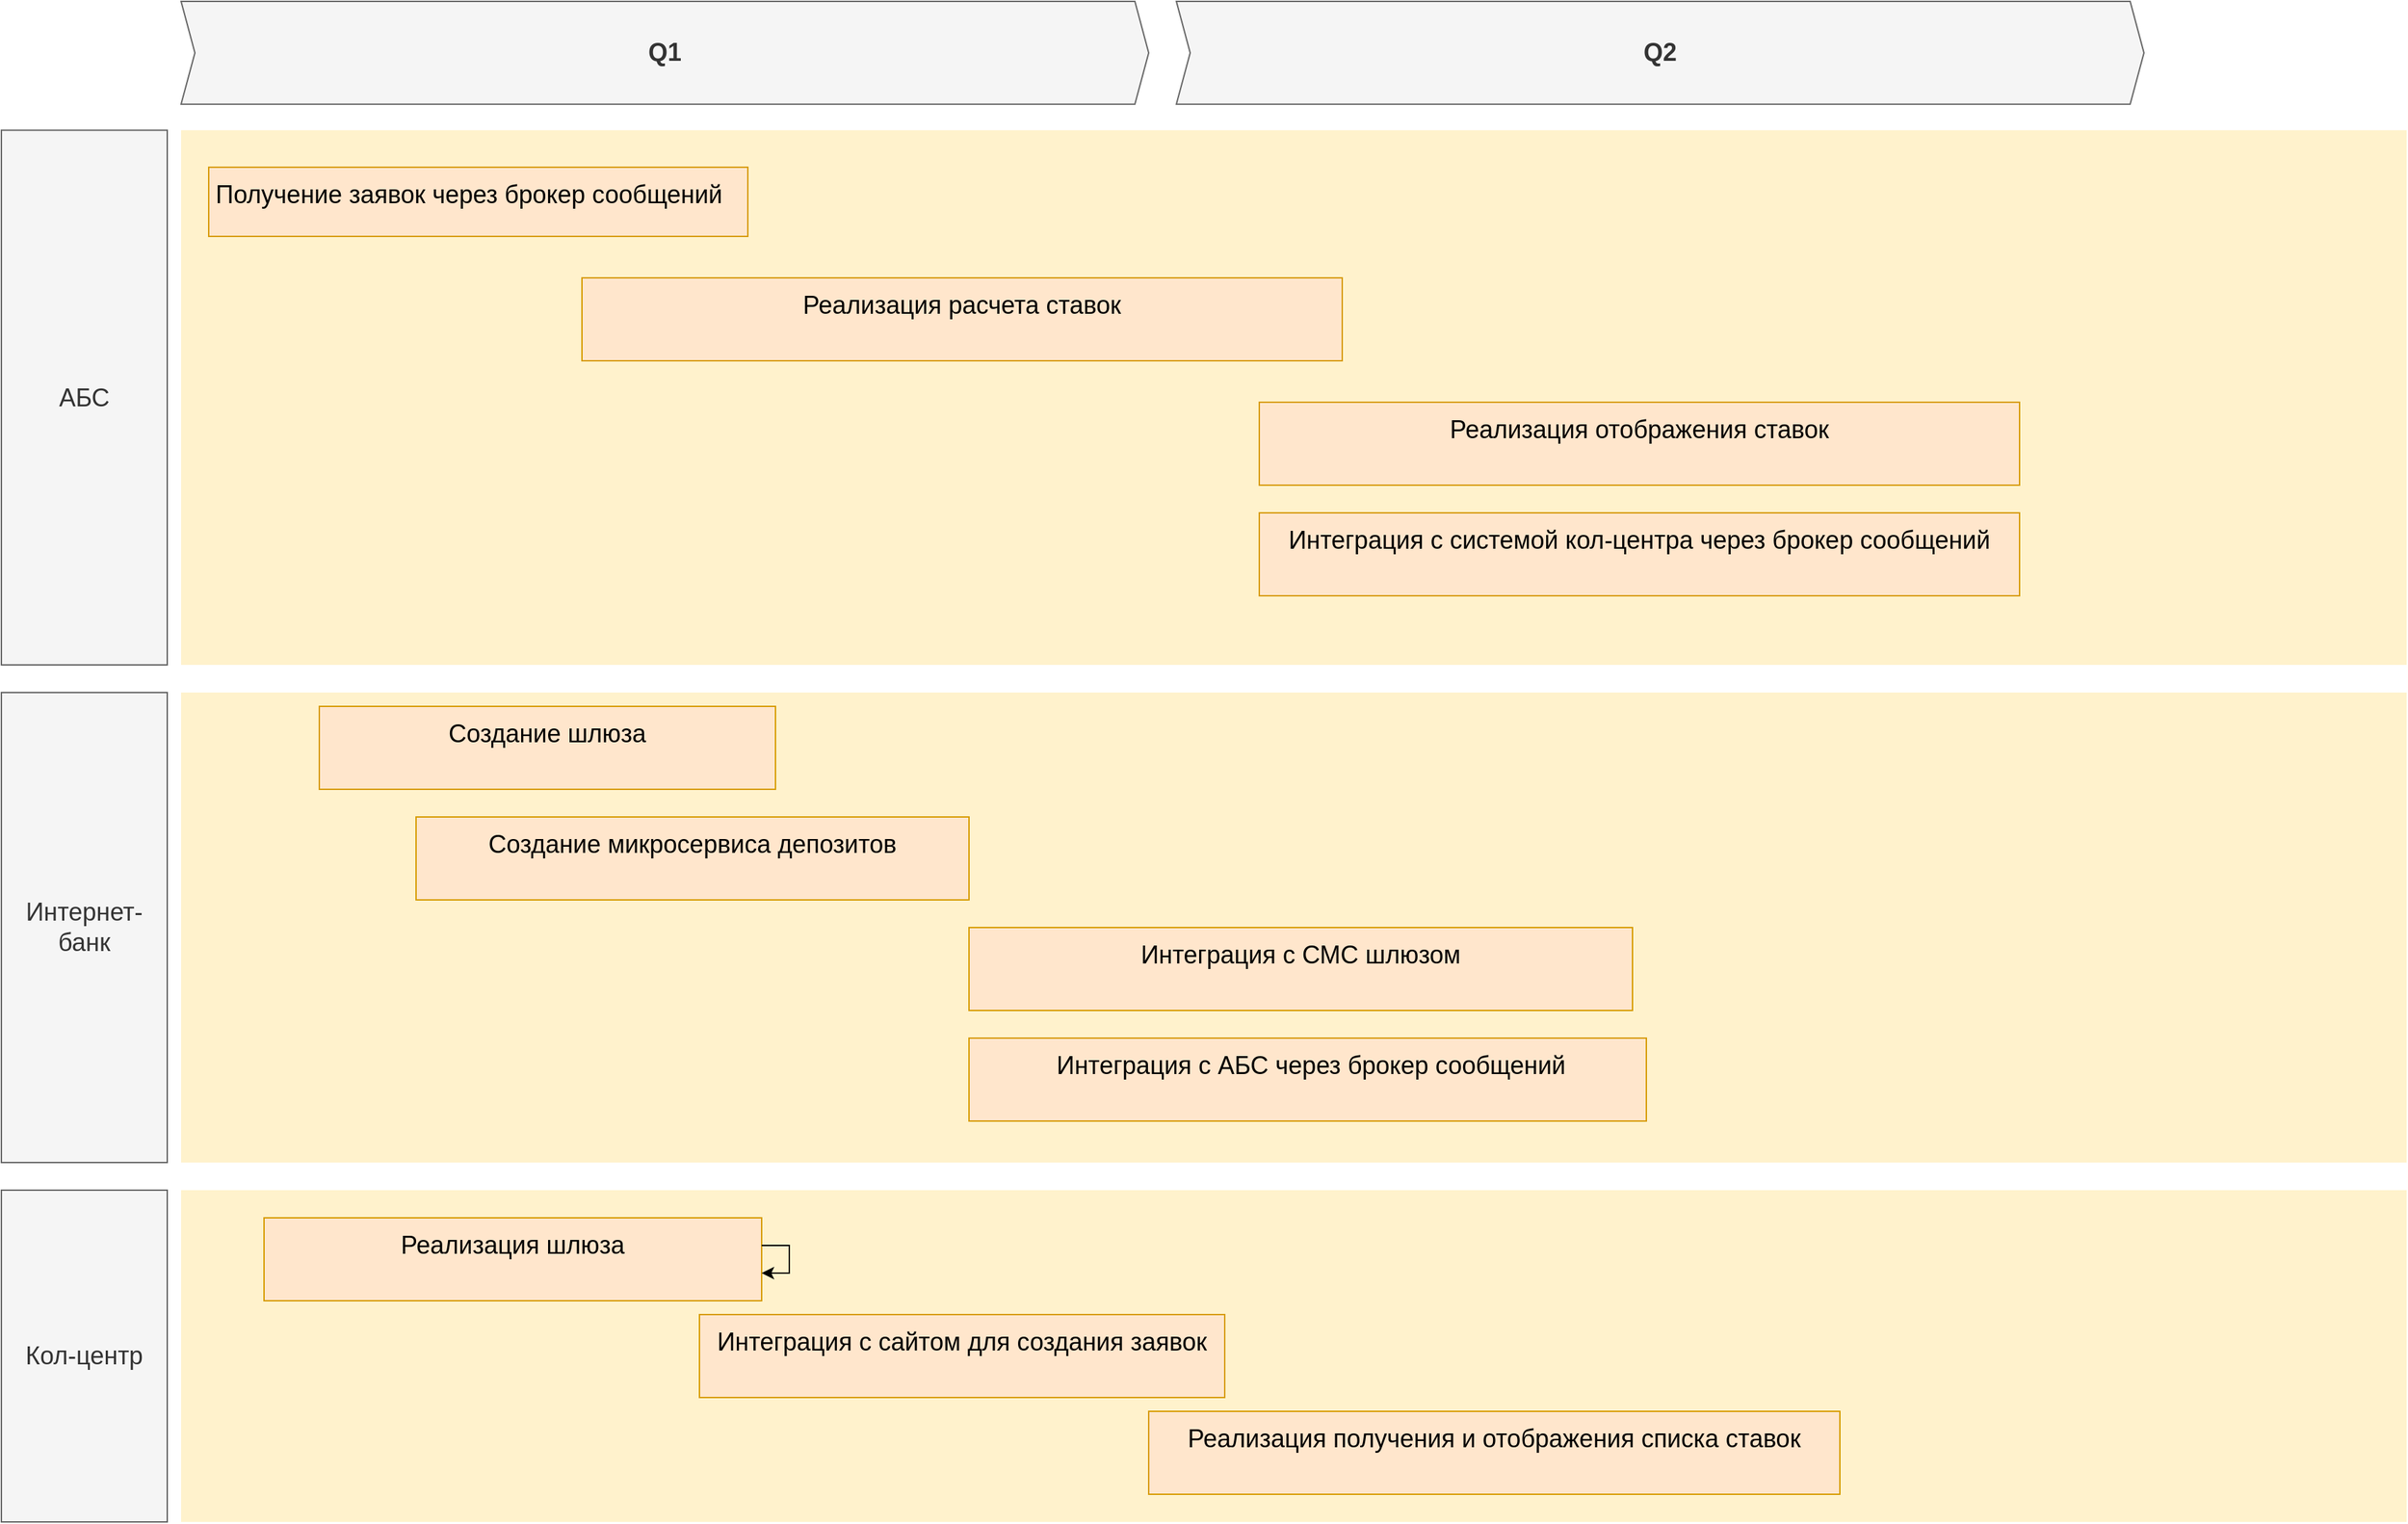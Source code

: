 <mxfile version="27.0.9" pages="2">
  <diagram id="1zcTAVt1k4KSup7FvAfL" name="Roadmap">
    <mxGraphModel dx="5151" dy="3752" grid="1" gridSize="10" guides="1" tooltips="1" connect="1" arrows="1" fold="1" page="1" pageScale="1" pageWidth="3300" pageHeight="2339" math="0" shadow="0">
      <root>
        <mxCell id="3D7FDG2aXA9G618_Kong-0" />
        <mxCell id="3D7FDG2aXA9G618_Kong-1" parent="3D7FDG2aXA9G618_Kong-0" />
        <mxCell id="wGroBH12Sy7-OgBsN0fJ-2" value="" style="shape=rect;fillColor=#fff2cc;strokeColor=none;fontSize=24;html=1;whiteSpace=wrap;align=left;verticalAlign=top;spacing=5;rounded=0;" parent="3D7FDG2aXA9G618_Kong-1" vertex="1">
          <mxGeometry x="-2500" y="-740" width="1610" height="340" as="geometry" />
        </mxCell>
        <mxCell id="wGroBH12Sy7-OgBsN0fJ-4" value="" style="shape=rect;fillColor=#fff2cc;strokeColor=none;fontSize=24;html=1;whiteSpace=wrap;align=left;verticalAlign=top;spacing=5;rounded=0;" parent="3D7FDG2aXA9G618_Kong-1" vertex="1">
          <mxGeometry x="-2500" y="-1146.8" width="1610" height="386.8" as="geometry" />
        </mxCell>
        <mxCell id="wGroBH12Sy7-OgBsN0fJ-5" value="Получение заявок через брокер сообщений" style="shape=rect;fillColor=#ffe6cc;strokeColor=#d79b00;fontSize=18;html=1;whiteSpace=wrap;align=left;verticalAlign=top;spacing=5;rounded=0;" parent="3D7FDG2aXA9G618_Kong-1" vertex="1">
          <mxGeometry x="-2480" y="-1120" width="390" height="50" as="geometry" />
        </mxCell>
        <mxCell id="wGroBH12Sy7-OgBsN0fJ-6" value="&lt;div style=&quot;text-align: left;&quot;&gt;&lt;span style=&quot;background-color: transparent;&quot;&gt;Реализация расчета ставок&lt;/span&gt;&lt;/div&gt;" style="shape=rect;fillColor=#ffe6cc;strokeColor=#d79b00;fontSize=18;html=1;whiteSpace=wrap;align=center;verticalAlign=top;spacing=5;rounded=0;" parent="3D7FDG2aXA9G618_Kong-1" vertex="1">
          <mxGeometry x="-2210" y="-1040" width="550" height="60" as="geometry" />
        </mxCell>
        <mxCell id="wGroBH12Sy7-OgBsN0fJ-7" value="АБС" style="rounded=0;whiteSpace=wrap;html=1;fillColor=#f5f5f5;fontColor=#333333;strokeColor=#666666;fontSize=18;" parent="3D7FDG2aXA9G618_Kong-1" vertex="1">
          <mxGeometry x="-2630" y="-1146.8" width="120" height="386.8" as="geometry" />
        </mxCell>
        <mxCell id="wGroBH12Sy7-OgBsN0fJ-8" value="Интернет-банк" style="rounded=0;whiteSpace=wrap;html=1;fillColor=#f5f5f5;fontColor=#333333;strokeColor=#666666;fontSize=18;" parent="3D7FDG2aXA9G618_Kong-1" vertex="1">
          <mxGeometry x="-2630" y="-740" width="120" height="340" as="geometry" />
        </mxCell>
        <mxCell id="wGroBH12Sy7-OgBsN0fJ-9" value="Q1" style="shape=step;perimeter=stepPerimeter;whiteSpace=wrap;html=1;fixedSize=1;size=10;fillColor=#f5f5f5;strokeColor=#666666;fontSize=18;fontStyle=1;align=center;rounded=0;fontColor=#333333;" parent="3D7FDG2aXA9G618_Kong-1" vertex="1">
          <mxGeometry x="-2500" y="-1240" width="700" height="74.4" as="geometry" />
        </mxCell>
        <mxCell id="wGroBH12Sy7-OgBsN0fJ-11" value="Создание шлюза" style="shape=rect;fillColor=#ffe6cc;strokeColor=#d79b00;fontSize=18;html=1;whiteSpace=wrap;align=center;verticalAlign=top;spacing=5;rounded=0;" parent="3D7FDG2aXA9G618_Kong-1" vertex="1">
          <mxGeometry x="-2400" y="-730" width="330" height="60" as="geometry" />
        </mxCell>
        <mxCell id="wGroBH12Sy7-OgBsN0fJ-15" value="Создание микросервиса депозитов" style="shape=rect;fillColor=#ffe6cc;strokeColor=#d79b00;fontSize=18;html=1;whiteSpace=wrap;align=center;verticalAlign=top;spacing=5;rounded=0;" parent="3D7FDG2aXA9G618_Kong-1" vertex="1">
          <mxGeometry x="-2330" y="-650" width="400" height="60" as="geometry" />
        </mxCell>
        <mxCell id="hjL4herlNgkd88UsKnTO-0" value="" style="shape=rect;fillColor=#fff2cc;strokeColor=none;fontSize=24;html=1;whiteSpace=wrap;align=left;verticalAlign=top;spacing=5;rounded=0;" vertex="1" parent="3D7FDG2aXA9G618_Kong-1">
          <mxGeometry x="-2500" y="-380" width="1610" height="240" as="geometry" />
        </mxCell>
        <mxCell id="hjL4herlNgkd88UsKnTO-1" value="Кол-центр" style="rounded=0;whiteSpace=wrap;html=1;fillColor=#f5f5f5;fontColor=#333333;strokeColor=#666666;fontSize=18;" vertex="1" parent="3D7FDG2aXA9G618_Kong-1">
          <mxGeometry x="-2630" y="-380" width="120" height="240" as="geometry" />
        </mxCell>
        <mxCell id="hjL4herlNgkd88UsKnTO-2" value="&lt;div style=&quot;text-align: left;&quot;&gt;Реализация отображения ставок&lt;/div&gt;" style="shape=rect;fillColor=#ffe6cc;strokeColor=#d79b00;fontSize=18;html=1;whiteSpace=wrap;align=center;verticalAlign=top;spacing=5;rounded=0;" vertex="1" parent="3D7FDG2aXA9G618_Kong-1">
          <mxGeometry x="-1720" y="-950" width="550" height="60" as="geometry" />
        </mxCell>
        <mxCell id="hjL4herlNgkd88UsKnTO-5" value="&lt;div style=&quot;text-align: left;&quot;&gt;Интеграция с системой кол-центра через брокер сообщений&lt;/div&gt;" style="shape=rect;fillColor=#ffe6cc;strokeColor=#d79b00;fontSize=18;html=1;whiteSpace=wrap;align=center;verticalAlign=top;spacing=5;rounded=0;" vertex="1" parent="3D7FDG2aXA9G618_Kong-1">
          <mxGeometry x="-1720" y="-870" width="550" height="60" as="geometry" />
        </mxCell>
        <mxCell id="hjL4herlNgkd88UsKnTO-6" value="Интеграция с СМС шлюзом" style="shape=rect;fillColor=#ffe6cc;strokeColor=#d79b00;fontSize=18;html=1;whiteSpace=wrap;align=center;verticalAlign=top;spacing=5;rounded=0;" vertex="1" parent="3D7FDG2aXA9G618_Kong-1">
          <mxGeometry x="-1930" y="-570" width="480" height="60" as="geometry" />
        </mxCell>
        <mxCell id="hjL4herlNgkd88UsKnTO-8" value="&amp;nbsp;Интеграция с АБС через брокер сообщений" style="shape=rect;fillColor=#ffe6cc;strokeColor=#d79b00;fontSize=18;html=1;whiteSpace=wrap;align=center;verticalAlign=top;spacing=5;rounded=0;" vertex="1" parent="3D7FDG2aXA9G618_Kong-1">
          <mxGeometry x="-1930" y="-490" width="490" height="60" as="geometry" />
        </mxCell>
        <mxCell id="hjL4herlNgkd88UsKnTO-9" value="Интеграция с сайтом для создания заявок" style="shape=rect;fillColor=#ffe6cc;strokeColor=#d79b00;fontSize=18;html=1;whiteSpace=wrap;align=center;verticalAlign=top;spacing=5;rounded=0;" vertex="1" parent="3D7FDG2aXA9G618_Kong-1">
          <mxGeometry x="-2125" y="-290" width="380" height="60" as="geometry" />
        </mxCell>
        <mxCell id="hjL4herlNgkd88UsKnTO-10" value="Реализация получения и отображения списка ставок" style="shape=rect;fillColor=#ffe6cc;strokeColor=#d79b00;fontSize=18;html=1;whiteSpace=wrap;align=center;verticalAlign=top;spacing=5;rounded=0;" vertex="1" parent="3D7FDG2aXA9G618_Kong-1">
          <mxGeometry x="-1800" y="-220" width="500" height="60" as="geometry" />
        </mxCell>
        <mxCell id="hjL4herlNgkd88UsKnTO-11" value="Реализация шлюза" style="shape=rect;fillColor=#ffe6cc;strokeColor=#d79b00;fontSize=18;html=1;whiteSpace=wrap;align=center;verticalAlign=top;spacing=5;rounded=0;" vertex="1" parent="3D7FDG2aXA9G618_Kong-1">
          <mxGeometry x="-2440" y="-360" width="360" height="60" as="geometry" />
        </mxCell>
        <mxCell id="hjL4herlNgkd88UsKnTO-12" style="edgeStyle=orthogonalEdgeStyle;rounded=0;orthogonalLoop=1;jettySize=auto;html=1;" edge="1" parent="3D7FDG2aXA9G618_Kong-1" source="hjL4herlNgkd88UsKnTO-11" target="hjL4herlNgkd88UsKnTO-11">
          <mxGeometry relative="1" as="geometry" />
        </mxCell>
        <mxCell id="hjL4herlNgkd88UsKnTO-14" value="Q2" style="shape=step;perimeter=stepPerimeter;whiteSpace=wrap;html=1;fixedSize=1;size=10;fillColor=#f5f5f5;strokeColor=#666666;fontSize=18;fontStyle=1;align=center;rounded=0;fontColor=#333333;" vertex="1" parent="3D7FDG2aXA9G618_Kong-1">
          <mxGeometry x="-1780" y="-1240" width="700" height="74.4" as="geometry" />
        </mxCell>
      </root>
    </mxGraphModel>
  </diagram>
  <diagram id="6faDem5PxRRIMGQd80wj" name="Roadmap_change">
    <mxGraphModel grid="1" page="1" gridSize="10" guides="1" tooltips="1" connect="1" arrows="1" fold="1" pageScale="1" pageWidth="3300" pageHeight="2339" math="0" shadow="0">
      <root>
        <mxCell id="0" />
        <mxCell id="1" parent="0" />
        <mxCell id="QlwB00z0-otb056kdUWZ-19" value="" style="shape=rect;fillColor=#fff2cc;strokeColor=none;fontSize=24;html=1;whiteSpace=wrap;align=left;verticalAlign=top;spacing=5;rounded=0;" vertex="1" parent="1">
          <mxGeometry x="-2500" y="-530" width="1620" height="190" as="geometry" />
        </mxCell>
        <mxCell id="QlwB00z0-otb056kdUWZ-18" value="" style="shape=rect;fillColor=#fff2cc;strokeColor=none;fontSize=24;html=1;whiteSpace=wrap;align=left;verticalAlign=top;spacing=5;rounded=0;" vertex="1" parent="1">
          <mxGeometry x="-2500" y="-730" width="1620" height="180" as="geometry" />
        </mxCell>
        <mxCell id="QlwB00z0-otb056kdUWZ-17" value="" style="shape=rect;fillColor=#fff2cc;strokeColor=none;fontSize=24;html=1;whiteSpace=wrap;align=left;verticalAlign=top;spacing=5;rounded=0;" vertex="1" parent="1">
          <mxGeometry x="-2500" y="-930" width="1610" height="180" as="geometry" />
        </mxCell>
        <mxCell id="QlwB00z0-otb056kdUWZ-3" value="" style="shape=rect;fillColor=#fff2cc;strokeColor=none;fontSize=24;html=1;whiteSpace=wrap;align=left;verticalAlign=top;spacing=5;rounded=0;" vertex="1" parent="1">
          <mxGeometry x="-2500" y="-1146.8" width="1610" height="196.8" as="geometry" />
        </mxCell>
        <mxCell id="QlwB00z0-otb056kdUWZ-4" value="T1 - API сервиса интеграции депозитов АБС" style="shape=rect;fillColor=#ffe6cc;strokeColor=#d79b00;fontSize=18;html=1;whiteSpace=wrap;align=left;verticalAlign=top;spacing=5;rounded=0;" vertex="1" parent="1">
          <mxGeometry x="-2480" y="-1120" width="390" height="50" as="geometry" />
        </mxCell>
        <mxCell id="QlwB00z0-otb056kdUWZ-5" value="T2 - Передача файлов на SFTP-сервер" style="shape=rect;fillColor=#ffe6cc;strokeColor=#d79b00;fontSize=18;html=1;whiteSpace=wrap;align=center;verticalAlign=top;spacing=5;rounded=0;" vertex="1" parent="1">
          <mxGeometry x="-2120" y="-1040" width="550" height="60" as="geometry" />
        </mxCell>
        <mxCell id="QlwB00z0-otb056kdUWZ-6" value="АБС&lt;div&gt;Сервис интеграции депозитов&lt;/div&gt;" style="rounded=0;whiteSpace=wrap;html=1;fillColor=#f5f5f5;fontColor=#333333;strokeColor=#666666;fontSize=18;" vertex="1" parent="1">
          <mxGeometry x="-2630" y="-1146.8" width="120" height="196.8" as="geometry" />
        </mxCell>
        <mxCell id="QlwB00z0-otb056kdUWZ-7" value="SFTP" style="rounded=0;whiteSpace=wrap;html=1;fillColor=#f5f5f5;fontColor=#333333;strokeColor=#666666;fontSize=18;" vertex="1" parent="1">
          <mxGeometry x="-2630" y="-930" width="120" height="180" as="geometry" />
        </mxCell>
        <mxCell id="QlwB00z0-otb056kdUWZ-8" value="Q2" style="shape=step;perimeter=stepPerimeter;whiteSpace=wrap;html=1;fixedSize=1;size=10;fillColor=#f5f5f5;strokeColor=#666666;fontSize=18;fontStyle=1;align=center;rounded=0;fontColor=#333333;" vertex="1" parent="1">
          <mxGeometry x="-2500" y="-1240" width="1610" height="74.4" as="geometry" />
        </mxCell>
        <mxCell id="QlwB00z0-otb056kdUWZ-11" value="T5 - Вывод ставок пользователю системы колл-центра" style="shape=rect;fillColor=#ffe6cc;strokeColor=#d79b00;fontSize=18;html=1;whiteSpace=wrap;align=center;verticalAlign=top;spacing=5;rounded=0;" vertex="1" parent="1">
          <mxGeometry x="-1860" y="-640" width="940" height="50" as="geometry" />
        </mxCell>
        <mxCell id="QlwB00z0-otb056kdUWZ-12" value="T4 - Получение ставок через API интеграции АБС" style="shape=rect;fillColor=#ffe6cc;strokeColor=#d79b00;fontSize=18;html=1;whiteSpace=wrap;align=center;verticalAlign=top;spacing=5;rounded=0;" vertex="1" parent="1">
          <mxGeometry x="-2060" y="-720" width="480" height="60" as="geometry" />
        </mxCell>
        <mxCell id="QlwB00z0-otb056kdUWZ-13" value="T6 - Получение файлов с SFTP для операторов партнера" style="shape=rect;fillColor=#ffe6cc;strokeColor=#d79b00;fontSize=18;html=1;whiteSpace=wrap;align=center;verticalAlign=top;spacing=5;rounded=0;" vertex="1" parent="1">
          <mxGeometry x="-1560" y="-470" width="640" height="50" as="geometry" />
        </mxCell>
        <mxCell id="QlwB00z0-otb056kdUWZ-14" value="Система колл-центра" style="rounded=0;whiteSpace=wrap;html=1;fillColor=#f5f5f5;fontColor=#333333;strokeColor=#666666;fontSize=18;" vertex="1" parent="1">
          <mxGeometry x="-2630" y="-730" width="120" height="180" as="geometry" />
        </mxCell>
        <mxCell id="QlwB00z0-otb056kdUWZ-15" value="Система&amp;nbsp; партнерского колл-центра" style="rounded=0;whiteSpace=wrap;html=1;fillColor=#f5f5f5;fontColor=#333333;strokeColor=#666666;fontSize=18;" vertex="1" parent="1">
          <mxGeometry x="-2630" y="-530" width="120" height="190" as="geometry" />
        </mxCell>
        <mxCell id="QlwB00z0-otb056kdUWZ-16" value="T3 - Развернуть SFTP сервер" style="shape=rect;fillColor=#ffe6cc;strokeColor=#d79b00;fontSize=18;html=1;whiteSpace=wrap;align=center;verticalAlign=top;spacing=5;rounded=0;" vertex="1" parent="1">
          <mxGeometry x="-2400" y="-910" width="280" height="60" as="geometry" />
        </mxCell>
      </root>
    </mxGraphModel>
  </diagram>
</mxfile>

